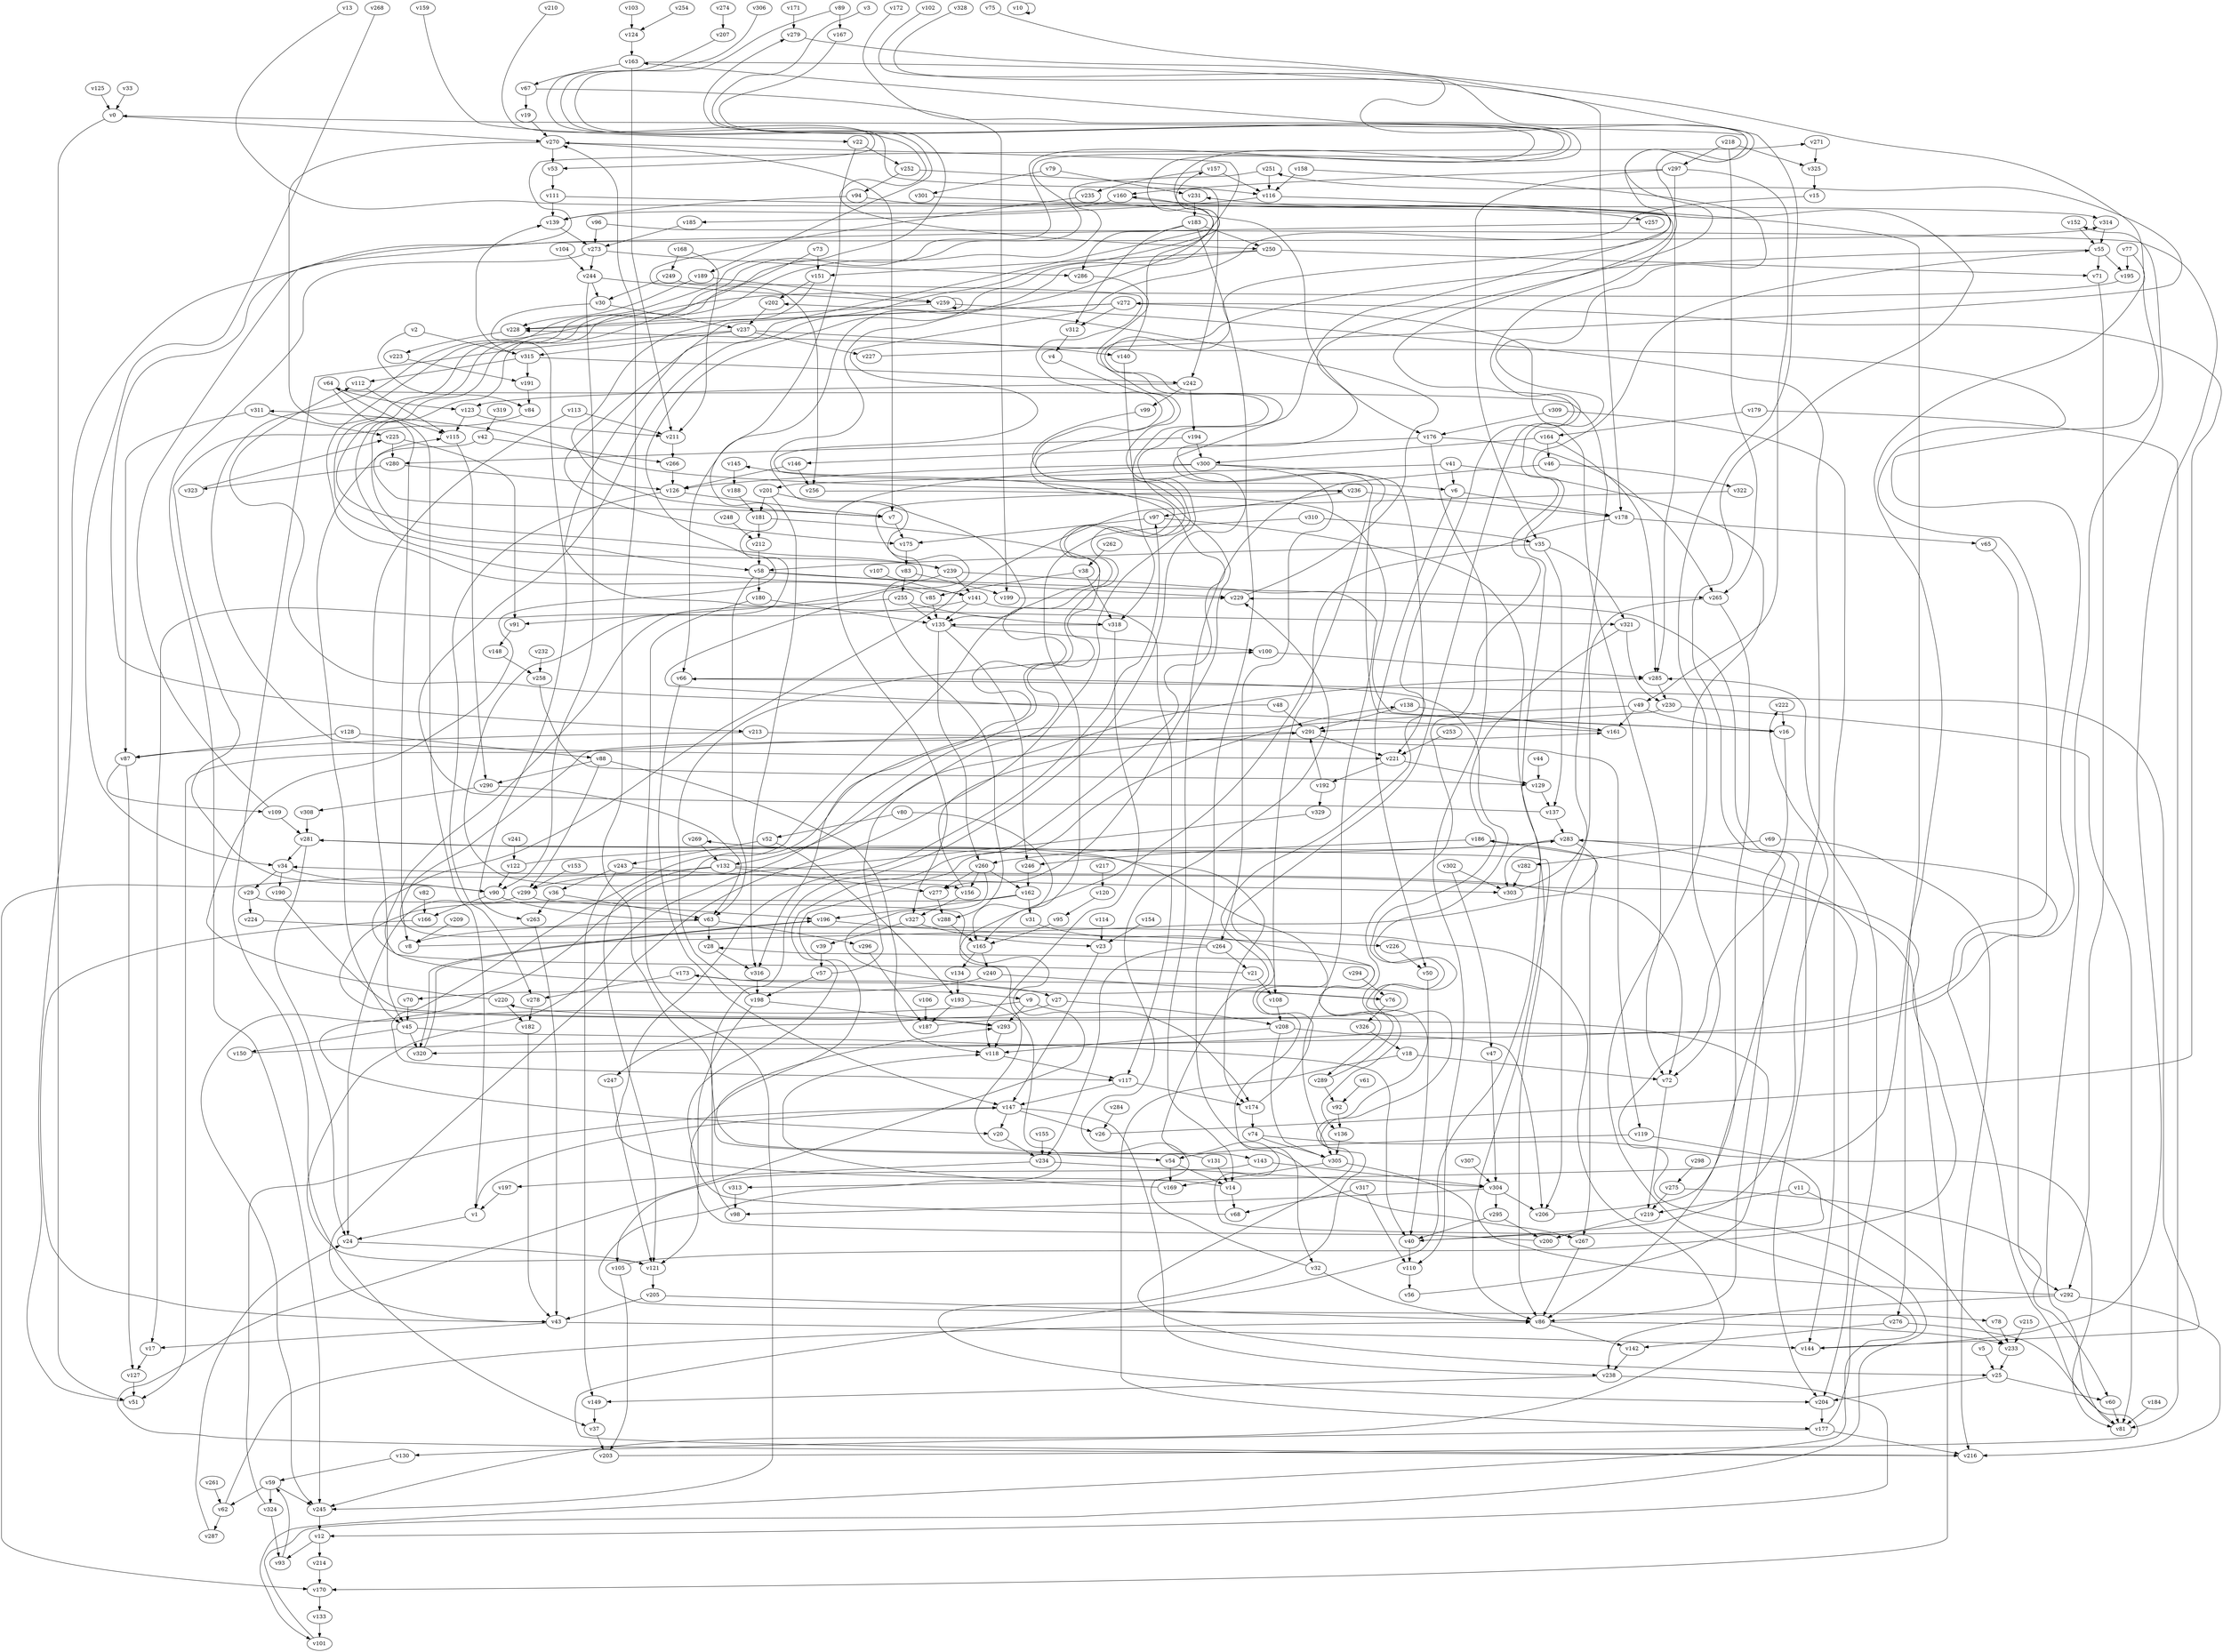 // Benchmark game 489 - 330 vertices
// time_bound: 145
// targets: v304
digraph G {
    v0 [name="v0", player=1];
    v1 [name="v1", player=0];
    v2 [name="v2", player=1];
    v3 [name="v3", player=0];
    v4 [name="v4", player=1];
    v5 [name="v5", player=1];
    v6 [name="v6", player=0];
    v7 [name="v7", player=1];
    v8 [name="v8", player=0];
    v9 [name="v9", player=1];
    v10 [name="v10", player=0];
    v11 [name="v11", player=0];
    v12 [name="v12", player=1];
    v13 [name="v13", player=1];
    v14 [name="v14", player=0];
    v15 [name="v15", player=0];
    v16 [name="v16", player=0];
    v17 [name="v17", player=0];
    v18 [name="v18", player=0];
    v19 [name="v19", player=1];
    v20 [name="v20", player=0];
    v21 [name="v21", player=0];
    v22 [name="v22", player=1];
    v23 [name="v23", player=1];
    v24 [name="v24", player=1];
    v25 [name="v25", player=1];
    v26 [name="v26", player=1];
    v27 [name="v27", player=0];
    v28 [name="v28", player=1];
    v29 [name="v29", player=1];
    v30 [name="v30", player=0];
    v31 [name="v31", player=1];
    v32 [name="v32", player=0];
    v33 [name="v33", player=0];
    v34 [name="v34", player=0];
    v35 [name="v35", player=1];
    v36 [name="v36", player=0];
    v37 [name="v37", player=1];
    v38 [name="v38", player=0];
    v39 [name="v39", player=0];
    v40 [name="v40", player=1];
    v41 [name="v41", player=0];
    v42 [name="v42", player=0];
    v43 [name="v43", player=1];
    v44 [name="v44", player=1];
    v45 [name="v45", player=1];
    v46 [name="v46", player=1];
    v47 [name="v47", player=1];
    v48 [name="v48", player=0];
    v49 [name="v49", player=1];
    v50 [name="v50", player=1];
    v51 [name="v51", player=1];
    v52 [name="v52", player=0];
    v53 [name="v53", player=1];
    v54 [name="v54", player=0];
    v55 [name="v55", player=0];
    v56 [name="v56", player=0];
    v57 [name="v57", player=0];
    v58 [name="v58", player=0];
    v59 [name="v59", player=0];
    v60 [name="v60", player=1];
    v61 [name="v61", player=1];
    v62 [name="v62", player=1];
    v63 [name="v63", player=0];
    v64 [name="v64", player=0];
    v65 [name="v65", player=0];
    v66 [name="v66", player=1];
    v67 [name="v67", player=0];
    v68 [name="v68", player=0];
    v69 [name="v69", player=1];
    v70 [name="v70", player=0];
    v71 [name="v71", player=0];
    v72 [name="v72", player=0];
    v73 [name="v73", player=1];
    v74 [name="v74", player=1];
    v75 [name="v75", player=0];
    v76 [name="v76", player=0];
    v77 [name="v77", player=0];
    v78 [name="v78", player=1];
    v79 [name="v79", player=1];
    v80 [name="v80", player=1];
    v81 [name="v81", player=0];
    v82 [name="v82", player=1];
    v83 [name="v83", player=0];
    v84 [name="v84", player=1];
    v85 [name="v85", player=1];
    v86 [name="v86", player=0];
    v87 [name="v87", player=0];
    v88 [name="v88", player=1];
    v89 [name="v89", player=0];
    v90 [name="v90", player=1];
    v91 [name="v91", player=1];
    v92 [name="v92", player=0];
    v93 [name="v93", player=0];
    v94 [name="v94", player=0];
    v95 [name="v95", player=1];
    v96 [name="v96", player=1];
    v97 [name="v97", player=1];
    v98 [name="v98", player=0];
    v99 [name="v99", player=1];
    v100 [name="v100", player=0];
    v101 [name="v101", player=0];
    v102 [name="v102", player=1];
    v103 [name="v103", player=0];
    v104 [name="v104", player=1];
    v105 [name="v105", player=0];
    v106 [name="v106", player=0];
    v107 [name="v107", player=1];
    v108 [name="v108", player=0];
    v109 [name="v109", player=0];
    v110 [name="v110", player=0];
    v111 [name="v111", player=0];
    v112 [name="v112", player=1];
    v113 [name="v113", player=0];
    v114 [name="v114", player=1];
    v115 [name="v115", player=0];
    v116 [name="v116", player=1];
    v117 [name="v117", player=0];
    v118 [name="v118", player=0];
    v119 [name="v119", player=0];
    v120 [name="v120", player=1];
    v121 [name="v121", player=0];
    v122 [name="v122", player=1];
    v123 [name="v123", player=1];
    v124 [name="v124", player=1];
    v125 [name="v125", player=1];
    v126 [name="v126", player=0];
    v127 [name="v127", player=1];
    v128 [name="v128", player=1];
    v129 [name="v129", player=0];
    v130 [name="v130", player=0];
    v131 [name="v131", player=0];
    v132 [name="v132", player=1];
    v133 [name="v133", player=1];
    v134 [name="v134", player=1];
    v135 [name="v135", player=1];
    v136 [name="v136", player=1];
    v137 [name="v137", player=0];
    v138 [name="v138", player=1];
    v139 [name="v139", player=1];
    v140 [name="v140", player=0];
    v141 [name="v141", player=1];
    v142 [name="v142", player=1];
    v143 [name="v143", player=0];
    v144 [name="v144", player=1];
    v145 [name="v145", player=1];
    v146 [name="v146", player=1];
    v147 [name="v147", player=1];
    v148 [name="v148", player=1];
    v149 [name="v149", player=1];
    v150 [name="v150", player=0];
    v151 [name="v151", player=0];
    v152 [name="v152", player=0];
    v153 [name="v153", player=0];
    v154 [name="v154", player=1];
    v155 [name="v155", player=1];
    v156 [name="v156", player=1];
    v157 [name="v157", player=1];
    v158 [name="v158", player=0];
    v159 [name="v159", player=0];
    v160 [name="v160", player=0];
    v161 [name="v161", player=0];
    v162 [name="v162", player=1];
    v163 [name="v163", player=0];
    v164 [name="v164", player=1];
    v165 [name="v165", player=1];
    v166 [name="v166", player=0];
    v167 [name="v167", player=0];
    v168 [name="v168", player=1];
    v169 [name="v169", player=0];
    v170 [name="v170", player=1];
    v171 [name="v171", player=0];
    v172 [name="v172", player=1];
    v173 [name="v173", player=0];
    v174 [name="v174", player=1];
    v175 [name="v175", player=1];
    v176 [name="v176", player=1];
    v177 [name="v177", player=1];
    v178 [name="v178", player=1];
    v179 [name="v179", player=1];
    v180 [name="v180", player=0];
    v181 [name="v181", player=1];
    v182 [name="v182", player=1];
    v183 [name="v183", player=1];
    v184 [name="v184", player=0];
    v185 [name="v185", player=0];
    v186 [name="v186", player=0];
    v187 [name="v187", player=1];
    v188 [name="v188", player=1];
    v189 [name="v189", player=1];
    v190 [name="v190", player=1];
    v191 [name="v191", player=0];
    v192 [name="v192", player=1];
    v193 [name="v193", player=0];
    v194 [name="v194", player=1];
    v195 [name="v195", player=0];
    v196 [name="v196", player=0];
    v197 [name="v197", player=0];
    v198 [name="v198", player=0];
    v199 [name="v199", player=1];
    v200 [name="v200", player=1];
    v201 [name="v201", player=1];
    v202 [name="v202", player=0];
    v203 [name="v203", player=0];
    v204 [name="v204", player=0];
    v205 [name="v205", player=0];
    v206 [name="v206", player=1];
    v207 [name="v207", player=1];
    v208 [name="v208", player=0];
    v209 [name="v209", player=1];
    v210 [name="v210", player=0];
    v211 [name="v211", player=1];
    v212 [name="v212", player=1];
    v213 [name="v213", player=0];
    v214 [name="v214", player=1];
    v215 [name="v215", player=0];
    v216 [name="v216", player=1];
    v217 [name="v217", player=1];
    v218 [name="v218", player=0];
    v219 [name="v219", player=0];
    v220 [name="v220", player=1];
    v221 [name="v221", player=1];
    v222 [name="v222", player=0];
    v223 [name="v223", player=0];
    v224 [name="v224", player=0];
    v225 [name="v225", player=0];
    v226 [name="v226", player=1];
    v227 [name="v227", player=1];
    v228 [name="v228", player=0];
    v229 [name="v229", player=1];
    v230 [name="v230", player=1];
    v231 [name="v231", player=0];
    v232 [name="v232", player=0];
    v233 [name="v233", player=1];
    v234 [name="v234", player=1];
    v235 [name="v235", player=1];
    v236 [name="v236", player=1];
    v237 [name="v237", player=1];
    v238 [name="v238", player=0];
    v239 [name="v239", player=0];
    v240 [name="v240", player=0];
    v241 [name="v241", player=1];
    v242 [name="v242", player=0];
    v243 [name="v243", player=1];
    v244 [name="v244", player=1];
    v245 [name="v245", player=0];
    v246 [name="v246", player=0];
    v247 [name="v247", player=0];
    v248 [name="v248", player=0];
    v249 [name="v249", player=1];
    v250 [name="v250", player=0];
    v251 [name="v251", player=1];
    v252 [name="v252", player=0];
    v253 [name="v253", player=0];
    v254 [name="v254", player=1];
    v255 [name="v255", player=1];
    v256 [name="v256", player=1];
    v257 [name="v257", player=1];
    v258 [name="v258", player=0];
    v259 [name="v259", player=1];
    v260 [name="v260", player=0];
    v261 [name="v261", player=1];
    v262 [name="v262", player=0];
    v263 [name="v263", player=0];
    v264 [name="v264", player=0];
    v265 [name="v265", player=0];
    v266 [name="v266", player=1];
    v267 [name="v267", player=0];
    v268 [name="v268", player=0];
    v269 [name="v269", player=0];
    v270 [name="v270", player=1];
    v271 [name="v271", player=1];
    v272 [name="v272", player=0];
    v273 [name="v273", player=1];
    v274 [name="v274", player=0];
    v275 [name="v275", player=1];
    v276 [name="v276", player=0];
    v277 [name="v277", player=0];
    v278 [name="v278", player=0];
    v279 [name="v279", player=1];
    v280 [name="v280", player=1];
    v281 [name="v281", player=1];
    v282 [name="v282", player=1];
    v283 [name="v283", player=0];
    v284 [name="v284", player=1];
    v285 [name="v285", player=1];
    v286 [name="v286", player=0];
    v287 [name="v287", player=0];
    v288 [name="v288", player=1];
    v289 [name="v289", player=0];
    v290 [name="v290", player=1];
    v291 [name="v291", player=1];
    v292 [name="v292", player=1];
    v293 [name="v293", player=0];
    v294 [name="v294", player=1];
    v295 [name="v295", player=1];
    v296 [name="v296", player=0];
    v297 [name="v297", player=0];
    v298 [name="v298", player=0];
    v299 [name="v299", player=0];
    v300 [name="v300", player=1];
    v301 [name="v301", player=0];
    v302 [name="v302", player=0];
    v303 [name="v303", player=0];
    v304 [name="v304", player=0, target=1];
    v305 [name="v305", player=1];
    v306 [name="v306", player=1];
    v307 [name="v307", player=0];
    v308 [name="v308", player=0];
    v309 [name="v309", player=1];
    v310 [name="v310", player=0];
    v311 [name="v311", player=0];
    v312 [name="v312", player=1];
    v313 [name="v313", player=0];
    v314 [name="v314", player=1];
    v315 [name="v315", player=1];
    v316 [name="v316", player=1];
    v317 [name="v317", player=1];
    v318 [name="v318", player=1];
    v319 [name="v319", player=0];
    v320 [name="v320", player=1];
    v321 [name="v321", player=1];
    v322 [name="v322", player=1];
    v323 [name="v323", player=0];
    v324 [name="v324", player=1];
    v325 [name="v325", player=1];
    v326 [name="v326", player=1];
    v327 [name="v327", player=0];
    v328 [name="v328", player=0];
    v329 [name="v329", player=0];

    v0 -> v51;
    v1 -> v24;
    v2 -> v84;
    v3 -> v239 [constraint="t mod 2 == 1"];
    v4 -> v20 [constraint="t mod 5 == 4"];
    v5 -> v25;
    v6 -> v178;
    v7 -> v115 [constraint="t >= 4"];
    v8 -> v186 [constraint="t mod 2 == 1"];
    v9 -> v174;
    v10 -> v10;
    v11 -> v219;
    v12 -> v214;
    v13 -> v314 [constraint="t mod 3 == 1"];
    v14 -> v97 [constraint="t mod 2 == 1"];
    v15 -> v6 [constraint="t >= 3"];
    v16 -> v0 [constraint="t < 7"];
    v17 -> v127;
    v18 -> v72;
    v19 -> v270;
    v20 -> v234;
    v21 -> v236 [constraint="t >= 4"];
    v22 -> v252;
    v23 -> v147;
    v24 -> v121;
    v25 -> v60;
    v26 -> v272 [constraint="t >= 1"];
    v27 -> v208;
    v28 -> v316;
    v29 -> v216 [constraint="t mod 4 == 1"];
    v30 -> v263;
    v31 -> v289 [constraint="t < 6"];
    v32 -> v229 [constraint="t mod 2 == 1"];
    v33 -> v0;
    v34 -> v29;
    v35 -> v58;
    v36 -> v263;
    v37 -> v203;
    v38 -> v318;
    v39 -> v57;
    v40 -> v222 [constraint="t mod 2 == 1"];
    v41 -> v6;
    v42 -> v266;
    v43 -> v144;
    v44 -> v129;
    v45 -> v40;
    v46 -> v322;
    v47 -> v304;
    v48 -> v112 [constraint="t mod 3 == 2"];
    v49 -> v316;
    v50 -> v40;
    v51 -> v314 [constraint="t >= 5"];
    v52 -> v243;
    v53 -> v111;
    v54 -> v169;
    v55 -> v54 [constraint="t mod 4 == 1"];
    v56 -> v220 [constraint="t mod 5 == 4"];
    v57 -> v285;
    v58 -> v180;
    v59 -> v62;
    v60 -> v81;
    v61 -> v92;
    v62 -> v287;
    v63 -> v8;
    v64 -> v1;
    v65 -> v292;
    v66 -> v204 [constraint="t mod 3 == 0"];
    v67 -> v19;
    v68 -> v145 [constraint="t mod 4 == 3"];
    v69 -> v282;
    v70 -> v45;
    v71 -> v292;
    v72 -> v219;
    v73 -> v58 [constraint="t mod 4 == 2"];
    v74 -> v40 [constraint="t >= 1"];
    v75 -> v101 [constraint="t >= 4"];
    v76 -> v326;
    v77 -> v320 [constraint="t < 7"];
    v78 -> v233;
    v79 -> v301;
    v80 -> v52;
    v81 -> v152 [constraint="t >= 1"];
    v82 -> v166;
    v83 -> v255;
    v84 -> v90 [constraint="t < 9"];
    v85 -> v279 [constraint="t < 12"];
    v86 -> v142;
    v87 -> v109 [constraint="t < 11"];
    v88 -> v290;
    v89 -> v189 [constraint="t < 9"];
    v90 -> v166;
    v91 -> v148;
    v92 -> v136;
    v93 -> v59 [constraint="t >= 1"];
    v94 -> v176;
    v95 -> v165;
    v96 -> v144 [constraint="t < 8"];
    v97 -> v175;
    v98 -> v270;
    v99 -> v121 [constraint="t >= 4"];
    v100 -> v285;
    v101 -> v231 [constraint="t mod 2 == 1"];
    v102 -> v277 [constraint="t < 11"];
    v103 -> v124;
    v104 -> v244;
    v105 -> v34 [constraint="t >= 3"];
    v106 -> v187;
    v107 -> v141;
    v108 -> v208;
    v109 -> v271 [constraint="t mod 5 == 0"];
    v110 -> v56;
    v111 -> v267 [constraint="t mod 3 == 2"];
    v112 -> v115;
    v113 -> v211;
    v114 -> v23;
    v115 -> v290;
    v116 -> v276;
    v117 -> v174;
    v118 -> v117;
    v119 -> v54;
    v120 -> v95;
    v121 -> v205;
    v122 -> v283 [constraint="t mod 5 == 1"];
    v123 -> v115;
    v124 -> v163;
    v125 -> v0;
    v126 -> v7;
    v127 -> v51;
    v128 -> v87;
    v129 -> v137;
    v130 -> v59;
    v131 -> v293 [constraint="t mod 5 == 2"];
    v132 -> v170;
    v133 -> v101;
    v134 -> v193;
    v135 -> v100;
    v136 -> v305;
    v137 -> v157 [constraint="t mod 3 == 0"];
    v138 -> v291;
    v139 -> v273;
    v140 -> v270;
    v141 -> v117;
    v142 -> v238;
    v143 -> v105;
    v144 -> v66 [constraint="t < 14"];
    v145 -> v188;
    v146 -> v256;
    v147 -> v26;
    v148 -> v258;
    v149 -> v37;
    v150 -> v283 [constraint="t mod 2 == 0"];
    v151 -> v7 [constraint="t >= 5"];
    v152 -> v55;
    v153 -> v299;
    v154 -> v23;
    v155 -> v234;
    v156 -> v327;
    v157 -> v116;
    v158 -> v136 [constraint="t >= 3"];
    v159 -> v22 [constraint="t >= 1"];
    v160 -> v139;
    v161 -> v160 [constraint="t >= 3"];
    v162 -> v293 [constraint="t < 15"];
    v163 -> v178;
    v164 -> v285;
    v165 -> v240;
    v166 -> v43 [constraint="t >= 3"];
    v167 -> v239 [constraint="t >= 4"];
    v168 -> v249;
    v169 -> v118;
    v170 -> v133;
    v171 -> v279;
    v172 -> v321 [constraint="t >= 1"];
    v173 -> v27;
    v174 -> v269 [constraint="t mod 2 == 1"];
    v175 -> v83;
    v176 -> v265;
    v177 -> v285;
    v178 -> v65;
    v179 -> v81;
    v180 -> v245;
    v181 -> v132 [constraint="t >= 4"];
    v182 -> v43;
    v183 -> v286;
    v184 -> v81;
    v185 -> v273;
    v186 -> v204;
    v187 -> v173 [constraint="t mod 3 == 2"];
    v188 -> v181;
    v189 -> v259;
    v190 -> v293 [constraint="t >= 2"];
    v191 -> v84;
    v192 -> v329;
    v193 -> v78 [constraint="t mod 5 == 3"];
    v194 -> v280 [constraint="t mod 5 == 1"];
    v195 -> v221 [constraint="t < 8"];
    v196 -> v320;
    v197 -> v1;
    v198 -> v121;
    v199 -> v229 [constraint="t mod 3 == 2"];
    v200 -> v138 [constraint="t mod 5 == 2"];
    v201 -> v316;
    v202 -> v237;
    v203 -> v228 [constraint="t >= 5"];
    v204 -> v177;
    v205 -> v43;
    v206 -> v229 [constraint="t < 10"];
    v207 -> v116 [constraint="t < 15"];
    v208 -> v305;
    v209 -> v8;
    v210 -> v53 [constraint="t mod 5 == 0"];
    v211 -> v266;
    v212 -> v58;
    v213 -> v87;
    v214 -> v170;
    v215 -> v233;
    v216 -> v55 [constraint="t mod 3 == 0"];
    v217 -> v120;
    v218 -> v325;
    v219 -> v200;
    v220 -> v163 [constraint="t mod 3 == 2"];
    v221 -> v129;
    v222 -> v16;
    v223 -> v191;
    v224 -> v245 [constraint="t mod 3 == 2"];
    v225 -> v91;
    v226 -> v50;
    v227 -> v251 [constraint="t mod 3 == 2"];
    v228 -> v223;
    v229 -> v202 [constraint="t < 14"];
    v230 -> v291;
    v231 -> v183;
    v232 -> v258;
    v233 -> v25;
    v234 -> v197;
    v235 -> v259 [constraint="t >= 5"];
    v236 -> v311 [constraint="t mod 5 == 4"];
    v237 -> v315;
    v238 -> v149;
    v239 -> v288;
    v240 -> v76;
    v241 -> v122;
    v242 -> v99;
    v243 -> v36;
    v244 -> v117 [constraint="t mod 4 == 3"];
    v245 -> v12;
    v246 -> v162;
    v247 -> v121;
    v248 -> v212;
    v249 -> v256;
    v250 -> v156 [constraint="t >= 2"];
    v251 -> v141 [constraint="t < 6"];
    v252 -> v94;
    v253 -> v221;
    v254 -> v124 [constraint="t < 5"];
    v255 -> v135;
    v256 -> v16 [constraint="t < 6"];
    v257 -> v213 [constraint="t >= 5"];
    v258 -> v129 [constraint="t < 15"];
    v259 -> v204;
    v260 -> v76 [constraint="t >= 1"];
    v261 -> v62;
    v262 -> v38;
    v263 -> v43;
    v264 -> v161 [constraint="t >= 4"];
    v265 -> v206;
    v266 -> v126;
    v267 -> v86;
    v268 -> v34 [constraint="t < 10"];
    v269 -> v132;
    v270 -> v53;
    v271 -> v325;
    v272 -> v175 [constraint="t mod 2 == 1"];
    v273 -> v245;
    v274 -> v207;
    v275 -> v60 [constraint="t < 7"];
    v276 -> v142;
    v277 -> v288;
    v278 -> v182;
    v279 -> v313 [constraint="t >= 2"];
    v280 -> v323;
    v281 -> v174;
    v282 -> v303;
    v283 -> v303;
    v284 -> v26;
    v285 -> v230;
    v286 -> v43 [constraint="t < 14"];
    v287 -> v24;
    v288 -> v165;
    v289 -> v28 [constraint="t < 5"];
    v290 -> v308;
    v291 -> v221;
    v292 -> v281 [constraint="t < 9"];
    v293 -> v118;
    v294 -> v76;
    v295 -> v200;
    v296 -> v187;
    v297 -> v160;
    v298 -> v275;
    v299 -> v196;
    v300 -> v126;
    v301 -> v143 [constraint="t < 8"];
    v302 -> v303;
    v303 -> v64 [constraint="t < 13"];
    v304 -> v98;
    v305 -> v86;
    v306 -> v250 [constraint="t < 15"];
    v307 -> v304;
    v308 -> v281;
    v309 -> v144;
    v310 -> v165;
    v311 -> v87;
    v312 -> v4;
    v313 -> v98;
    v314 -> v55;
    v315 -> v242;
    v316 -> v198;
    v317 -> v68;
    v318 -> v135 [constraint="t < 12"];
    v319 -> v42;
    v320 -> v196 [constraint="t mod 5 == 3"];
    v321 -> v25 [constraint="t < 13"];
    v322 -> v9 [constraint="t >= 3"];
    v323 -> v225;
    v324 -> v93;
    v325 -> v15;
    v326 -> v18;
    v327 -> v23;
    v328 -> v267 [constraint="t >= 1"];
    v329 -> v299 [constraint="t < 8"];
    v94 -> v139;
    v63 -> v296;
    v264 -> v21;
    v238 -> v12;
    v315 -> v139;
    v273 -> v286;
    v177 -> v216;
    v297 -> v49;
    v58 -> v265;
    v7 -> v175;
    v208 -> v118;
    v300 -> v327;
    v123 -> v211;
    v300 -> v221;
    v290 -> v63;
    v126 -> v278;
    v194 -> v300;
    v244 -> v30;
    v283 -> v260;
    v49 -> v161;
    v55 -> v195;
    v147 -> v238;
    v140 -> v318;
    v116 -> v185;
    v25 -> v204;
    v297 -> v285;
    v36 -> v63;
    v88 -> v118;
    v87 -> v127;
    v59 -> v324;
    v260 -> v156;
    v270 -> v7;
    v77 -> v195;
    v135 -> v246;
    v239 -> v141;
    v315 -> v112;
    v2 -> v315;
    v272 -> v72;
    v11 -> v233;
    v9 -> v245;
    v270 -> v8;
    v29 -> v224;
    v52 -> v193;
    v12 -> v93;
    v181 -> v212;
    v55 -> v71;
    v259 -> v228;
    v273 -> v244;
    v283 -> v170;
    v88 -> v299;
    v304 -> v295;
    v43 -> v17;
    v137 -> v283;
    v38 -> v85;
    v272 -> v312;
    v208 -> v206;
    v239 -> v305;
    v183 -> v312;
    v198 -> v293;
    v119 -> v81;
    v131 -> v14;
    v324 -> v147;
    v9 -> v293;
    v178 -> v108;
    v280 -> v126;
    v117 -> v147;
    v218 -> v297;
    v183 -> v250;
    v164 -> v300;
    v62 -> v86;
    v34 -> v90;
    v132 -> v277;
    v186 -> v246;
    v58 -> v229;
    v236 -> v178;
    v141 -> v135;
    v196 -> v226;
    v237 -> v140;
    v0 -> v270;
    v40 -> v110;
    v58 -> v63;
    v6 -> v50;
    v32 -> v86;
    v64 -> v123;
    v163 -> v67;
    v46 -> v14;
    v35 -> v137;
    v163 -> v211;
    v66 -> v147;
    v34 -> v190;
    v165 -> v134;
    v146 -> v126;
    v160 -> v257;
    v243 -> v303;
    v289 -> v92;
    v218 -> v265;
    v281 -> v34;
    v311 -> v225;
    v242 -> v194;
    v18 -> v177;
    v41 -> v72;
    v63 -> v28;
    v297 -> v35;
    v292 -> v238;
    v157 -> v235;
    v272 -> v228;
    v122 -> v90;
    v260 -> v162;
    v180 -> v135;
    v89 -> v167;
    v213 -> v119;
    v27 -> v247;
    v225 -> v280;
    v174 -> v74;
    v291 -> v51;
    v156 -> v291;
    v151 -> v202;
    v252 -> v242;
    v234 -> v304;
    v275 -> v219;
    v49 -> v16;
    v304 -> v206;
    v236 -> v97;
    v79 -> v231;
    v14 -> v68;
    v318 -> v118;
    v74 -> v305;
    v69 -> v216;
    v264 -> v234;
    v230 -> v81;
    v192 -> v291;
    v309 -> v176;
    v22 -> v66;
    v64 -> v115;
    v147 -> v20;
    v30 -> v237;
    v21 -> v108;
    v292 -> v216;
    v276 -> v81;
    v310 -> v35;
    v42 -> v45;
    v162 -> v31;
    v177 -> v130;
    v283 -> v267;
    v240 -> v70;
    v80 -> v165;
    v179 -> v164;
    v295 -> v40;
    v315 -> v191;
    v113 -> v45;
    v67 -> v199;
    v255 -> v318;
    v317 -> v110;
    v305 -> v169;
    v109 -> v281;
    v105 -> v203;
    v249 -> v30;
    v48 -> v291;
    v281 -> v24;
    v250 -> v151;
    v138 -> v161;
    v41 -> v201;
    v237 -> v37;
    v201 -> v135;
    v45 -> v320;
    v321 -> v230;
    v242 -> v123;
    v54 -> v14;
    v250 -> v71;
    v16 -> v86;
    v243 -> v149;
    v173 -> v278;
    v176 -> v110;
    v35 -> v321;
    v86 -> v233;
    v85 -> v135;
    v90 -> v63;
    v141 -> v17;
    v176 -> v146;
    v300 -> v264;
    v244 -> v90;
    v162 -> v196;
    v255 -> v91;
    v265 -> v86;
    v168 -> v211;
    v83 -> v199;
    v220 -> v182;
    v128 -> v88;
    v59 -> v245;
    v132 -> v121;
    v205 -> v86;
    v201 -> v181;
    v189 -> v228;
    v193 -> v187;
    v259 -> v259;
    v132 -> v72;
    v221 -> v192;
    v57 -> v198;
    v73 -> v151;
    v147 -> v1;
    v164 -> v46;
    v45 -> v150;
    v111 -> v139;
    v251 -> v116;
    v97 -> v86;
    v135 -> v260;
    v158 -> v116;
    v260 -> v277;
    v302 -> v47;
    v183 -> v32;
    v198 -> v100;
    v143 -> v304;
    v96 -> v273;
    v327 -> v39;
    v299 -> v24;
    v237 -> v227;
}
